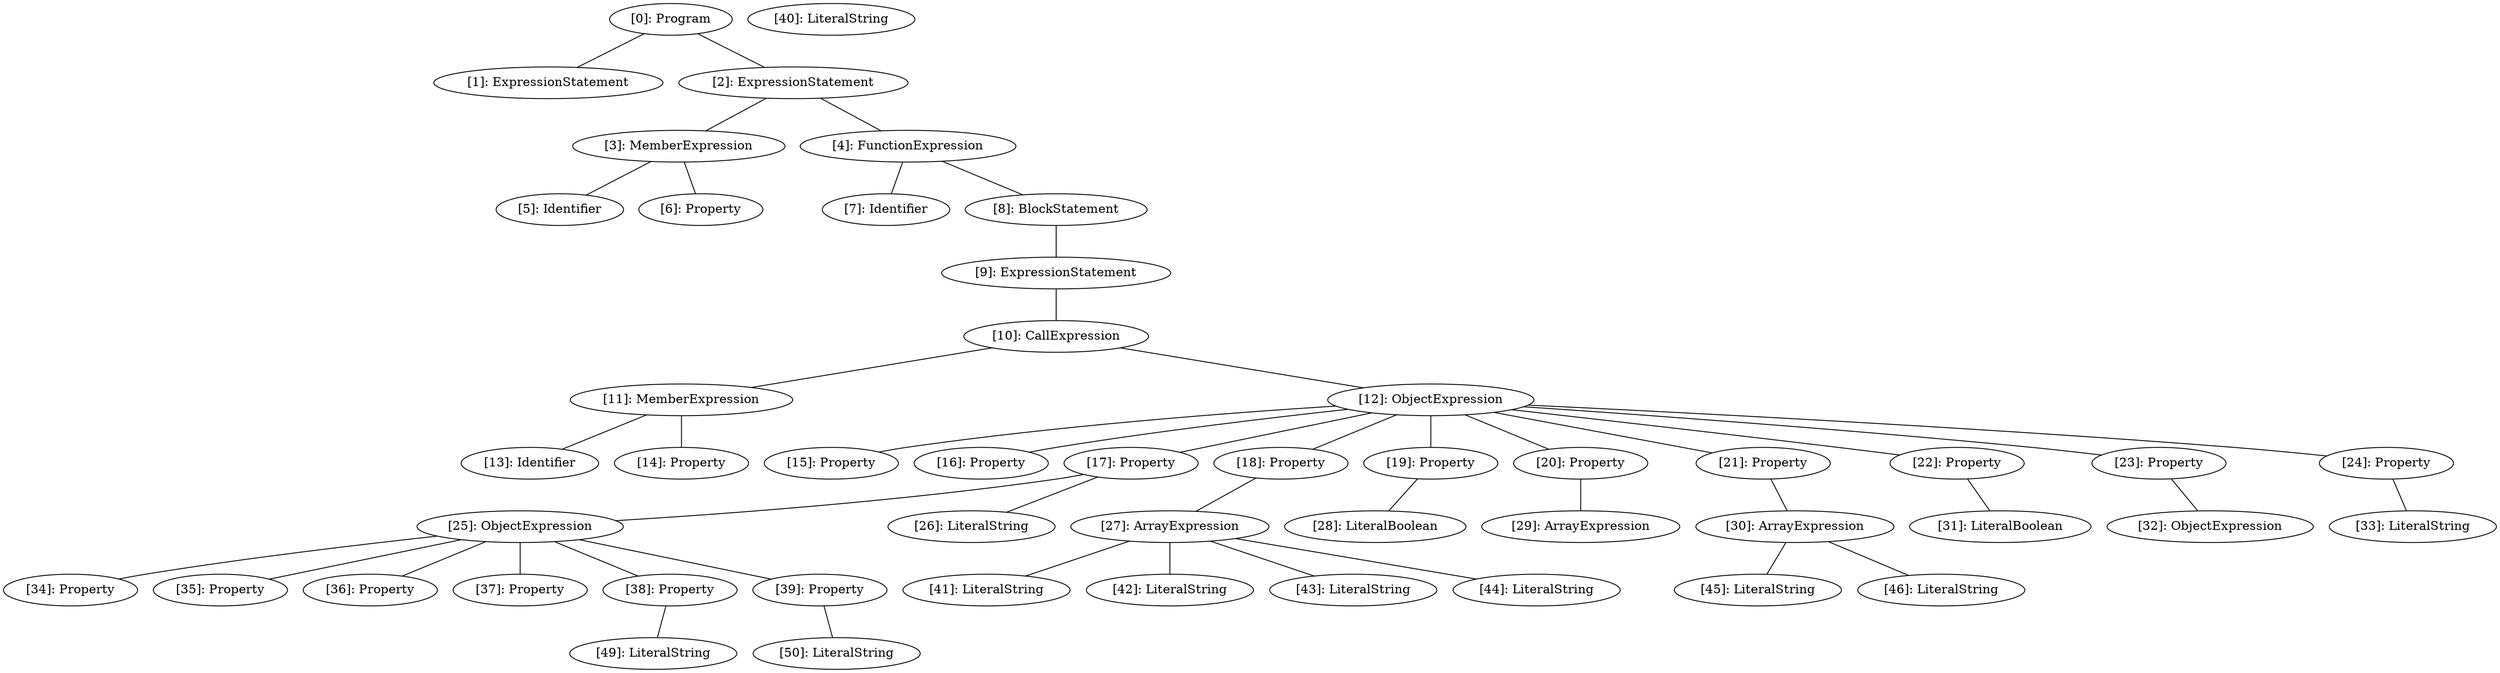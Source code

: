 // Result
graph {
	0 [label="[0]: Program"]
	1 [label="[1]: ExpressionStatement"]
	2 [label="[2]: ExpressionStatement"]
	3 [label="[3]: MemberExpression"]
	4 [label="[4]: FunctionExpression"]
	5 [label="[5]: Identifier"]
	6 [label="[6]: Property"]
	7 [label="[7]: Identifier"]
	8 [label="[8]: BlockStatement"]
	9 [label="[9]: ExpressionStatement"]
	10 [label="[10]: CallExpression"]
	11 [label="[11]: MemberExpression"]
	12 [label="[12]: ObjectExpression"]
	13 [label="[13]: Identifier"]
	14 [label="[14]: Property"]
	15 [label="[15]: Property"]
	16 [label="[16]: Property"]
	17 [label="[17]: Property"]
	18 [label="[18]: Property"]
	19 [label="[19]: Property"]
	20 [label="[20]: Property"]
	21 [label="[21]: Property"]
	22 [label="[22]: Property"]
	23 [label="[23]: Property"]
	24 [label="[24]: Property"]
	25 [label="[25]: ObjectExpression"]
	26 [label="[26]: LiteralString"]
	27 [label="[27]: ArrayExpression"]
	28 [label="[28]: LiteralBoolean"]
	29 [label="[29]: ArrayExpression"]
	30 [label="[30]: ArrayExpression"]
	31 [label="[31]: LiteralBoolean"]
	32 [label="[32]: ObjectExpression"]
	33 [label="[33]: LiteralString"]
	34 [label="[34]: Property"]
	35 [label="[35]: Property"]
	36 [label="[36]: Property"]
	37 [label="[37]: Property"]
	38 [label="[38]: Property"]
	39 [label="[39]: Property"]
	40 [label="[40]: LiteralString"]
	41 [label="[41]: LiteralString"]
	42 [label="[42]: LiteralString"]
	43 [label="[43]: LiteralString"]
	44 [label="[44]: LiteralString"]
	45 [label="[45]: LiteralString"]
	46 [label="[46]: LiteralString"]
	49 [label="[49]: LiteralString"]
	50 [label="[50]: LiteralString"]
	0 -- 1
	0 -- 2
	2 -- 3
	2 -- 4
	3 -- 5
	3 -- 6
	4 -- 7
	4 -- 8
	8 -- 9
	9 -- 10
	10 -- 11
	10 -- 12
	11 -- 13
	11 -- 14
	12 -- 15
	12 -- 16
	12 -- 17
	12 -- 18
	12 -- 19
	12 -- 20
	12 -- 21
	12 -- 22
	12 -- 23
	12 -- 24
	17 -- 25
	17 -- 26
	18 -- 27
	19 -- 28
	20 -- 29
	21 -- 30
	22 -- 31
	23 -- 32
	24 -- 33
	25 -- 34
	25 -- 35
	25 -- 36
	25 -- 37
	25 -- 38
	25 -- 39
	27 -- 41
	27 -- 42
	27 -- 43
	27 -- 44
	30 -- 45
	30 -- 46
	38 -- 49
	39 -- 50
}
